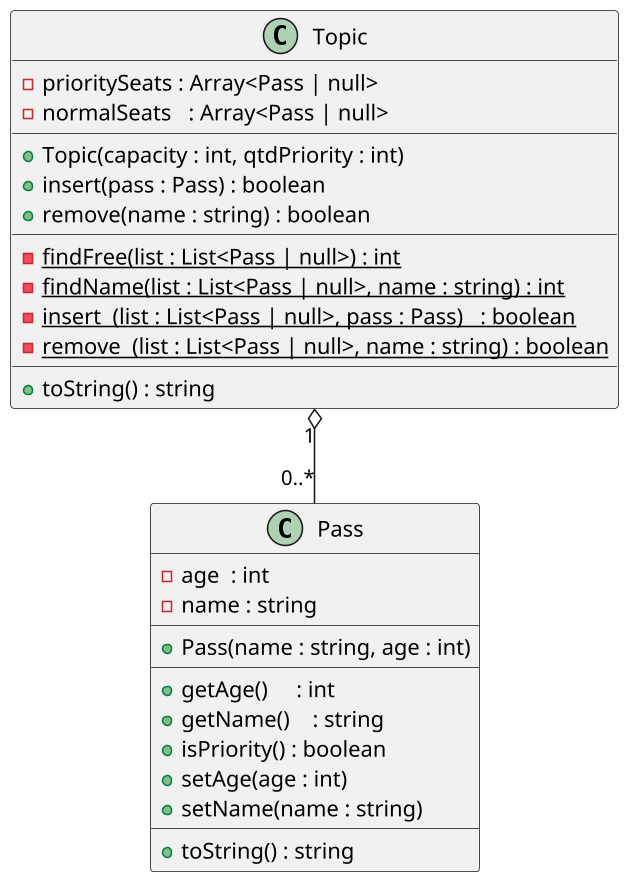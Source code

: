 '--
@startuml

skinparam defaultFontName Hasklig
skinparam dpi 150

'==
class Pass {
  - age  : int
  - name : string
  __
  + Pass(name : string, age : int)
  __
  + getAge()     : int
  + getName()    : string
  '
  ' return true se o passageiro tem mais de 64 anos
  + isPriority() : boolean
  + setAge(age : int)
  + setName(name : string)
  __
  + toString() : string
}

class Topic {
  - prioritySeats : Array<Pass | null>
  - normalSeats   : Array<Pass | null>
  __
  '
  ' inicia prioritySeats com qtdPriority nulls
  ' inicia normalSeats com (capacity - qtdPriority) nulls
  + Topic(capacity : int, qtdPriority : int)
  '
  ' verifica se já está na topic
  ' utilize o método estático para realizar as inserções
  ' se for prioridade 
  '     tenta primeiro na prioridade, depois na normal
  ' se não for prioridade
  '     tenta primeiro na normal, depois na prioridade
  ' se nao conseguir
  '     avisa que esta lotado
  + insert(pass : Pass) : boolean
  ' 
  ' chama o método remover privado estático para 
  ' tentar remover de ambas as listas
  + remove(name : string) : boolean
  __
  '
  ' procura pela primeira posição vazia ou -1
  - findFree(list : List<Pass | null>) : int {static}
  '
  ' procura por nome nos elementos não nulos e retorna o indice ou -1 
  - findName(list : List<Pass | null>, name : string) : int {static}
  '
  ' usa o método findFree para encontrar a posição vazia e inserir o passageiro
  - insert  (list : List<Pass | null>, pass : Pass)   : boolean {static}
  '
  ' usa o método findName para encontrar o passageiro e remover
  - remove  (list : List<Pass | null>, name : string) : boolean {static}
  __
  + toString() : string
}
'--
Topic "1" o-- "0..*" Pass
@enduml